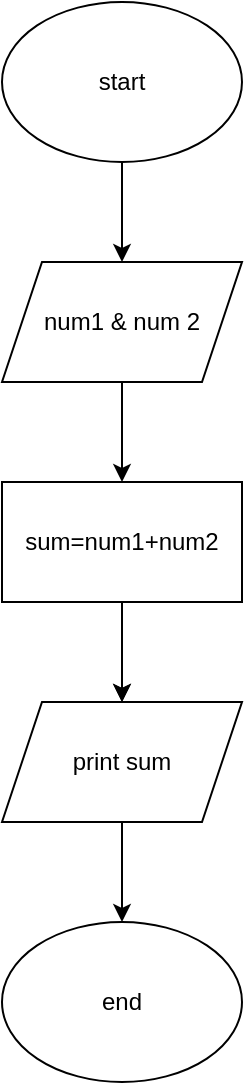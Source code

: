<mxfile version="21.5.0" type="google">
  <diagram name="Page-1" id="Y6wjqhjgJ-qrMiMv5Wzk">
    <mxGraphModel grid="1" page="1" gridSize="10" guides="1" tooltips="1" connect="1" arrows="1" fold="1" pageScale="1" pageWidth="850" pageHeight="1100" math="0" shadow="0">
      <root>
        <mxCell id="0" />
        <mxCell id="1" parent="0" />
        <mxCell id="AA2_vtKSrt99yhf6-fUR-1" value="start" style="ellipse;whiteSpace=wrap;html=1;" vertex="1" parent="1">
          <mxGeometry x="340" y="70" width="120" height="80" as="geometry" />
        </mxCell>
        <mxCell id="AA2_vtKSrt99yhf6-fUR-2" value="num1 &amp;amp; num 2" style="shape=parallelogram;perimeter=parallelogramPerimeter;whiteSpace=wrap;html=1;fixedSize=1;" vertex="1" parent="1">
          <mxGeometry x="340" y="200" width="120" height="60" as="geometry" />
        </mxCell>
        <mxCell id="AA2_vtKSrt99yhf6-fUR-7" value="" style="edgeStyle=orthogonalEdgeStyle;rounded=0;orthogonalLoop=1;jettySize=auto;html=1;" edge="1" parent="1" source="AA2_vtKSrt99yhf6-fUR-3" target="AA2_vtKSrt99yhf6-fUR-4">
          <mxGeometry relative="1" as="geometry" />
        </mxCell>
        <mxCell id="AA2_vtKSrt99yhf6-fUR-10" value="" style="edgeStyle=orthogonalEdgeStyle;rounded=0;orthogonalLoop=1;jettySize=auto;html=1;" edge="1" parent="1" source="AA2_vtKSrt99yhf6-fUR-3" target="AA2_vtKSrt99yhf6-fUR-4">
          <mxGeometry relative="1" as="geometry" />
        </mxCell>
        <mxCell id="AA2_vtKSrt99yhf6-fUR-3" value="sum=num1+num2" style="rounded=0;whiteSpace=wrap;html=1;" vertex="1" parent="1">
          <mxGeometry x="340" y="310" width="120" height="60" as="geometry" />
        </mxCell>
        <mxCell id="AA2_vtKSrt99yhf6-fUR-4" value="print sum" style="shape=parallelogram;perimeter=parallelogramPerimeter;whiteSpace=wrap;html=1;fixedSize=1;" vertex="1" parent="1">
          <mxGeometry x="340" y="420" width="120" height="60" as="geometry" />
        </mxCell>
        <mxCell id="AA2_vtKSrt99yhf6-fUR-5" value="end" style="ellipse;whiteSpace=wrap;html=1;" vertex="1" parent="1">
          <mxGeometry x="340" y="530" width="120" height="80" as="geometry" />
        </mxCell>
        <mxCell id="AA2_vtKSrt99yhf6-fUR-6" value="" style="endArrow=classic;html=1;rounded=0;exitX=0.5;exitY=1;exitDx=0;exitDy=0;entryX=0.5;entryY=0;entryDx=0;entryDy=0;" edge="1" parent="1" source="AA2_vtKSrt99yhf6-fUR-1" target="AA2_vtKSrt99yhf6-fUR-2">
          <mxGeometry width="50" height="50" relative="1" as="geometry">
            <mxPoint x="400" y="380" as="sourcePoint" />
            <mxPoint x="450" y="330" as="targetPoint" />
          </mxGeometry>
        </mxCell>
        <mxCell id="AA2_vtKSrt99yhf6-fUR-8" value="" style="endArrow=classic;html=1;rounded=0;exitX=0.5;exitY=1;exitDx=0;exitDy=0;" edge="1" parent="1" source="AA2_vtKSrt99yhf6-fUR-2" target="AA2_vtKSrt99yhf6-fUR-3">
          <mxGeometry width="50" height="50" relative="1" as="geometry">
            <mxPoint x="400" y="380" as="sourcePoint" />
            <mxPoint x="450" y="330" as="targetPoint" />
          </mxGeometry>
        </mxCell>
        <mxCell id="AA2_vtKSrt99yhf6-fUR-9" value="" style="endArrow=classic;html=1;rounded=0;exitX=0.5;exitY=1;exitDx=0;exitDy=0;" edge="1" parent="1" source="AA2_vtKSrt99yhf6-fUR-4" target="AA2_vtKSrt99yhf6-fUR-5">
          <mxGeometry width="50" height="50" relative="1" as="geometry">
            <mxPoint x="400" y="490" as="sourcePoint" />
            <mxPoint x="450" y="330" as="targetPoint" />
          </mxGeometry>
        </mxCell>
      </root>
    </mxGraphModel>
  </diagram>
</mxfile>
